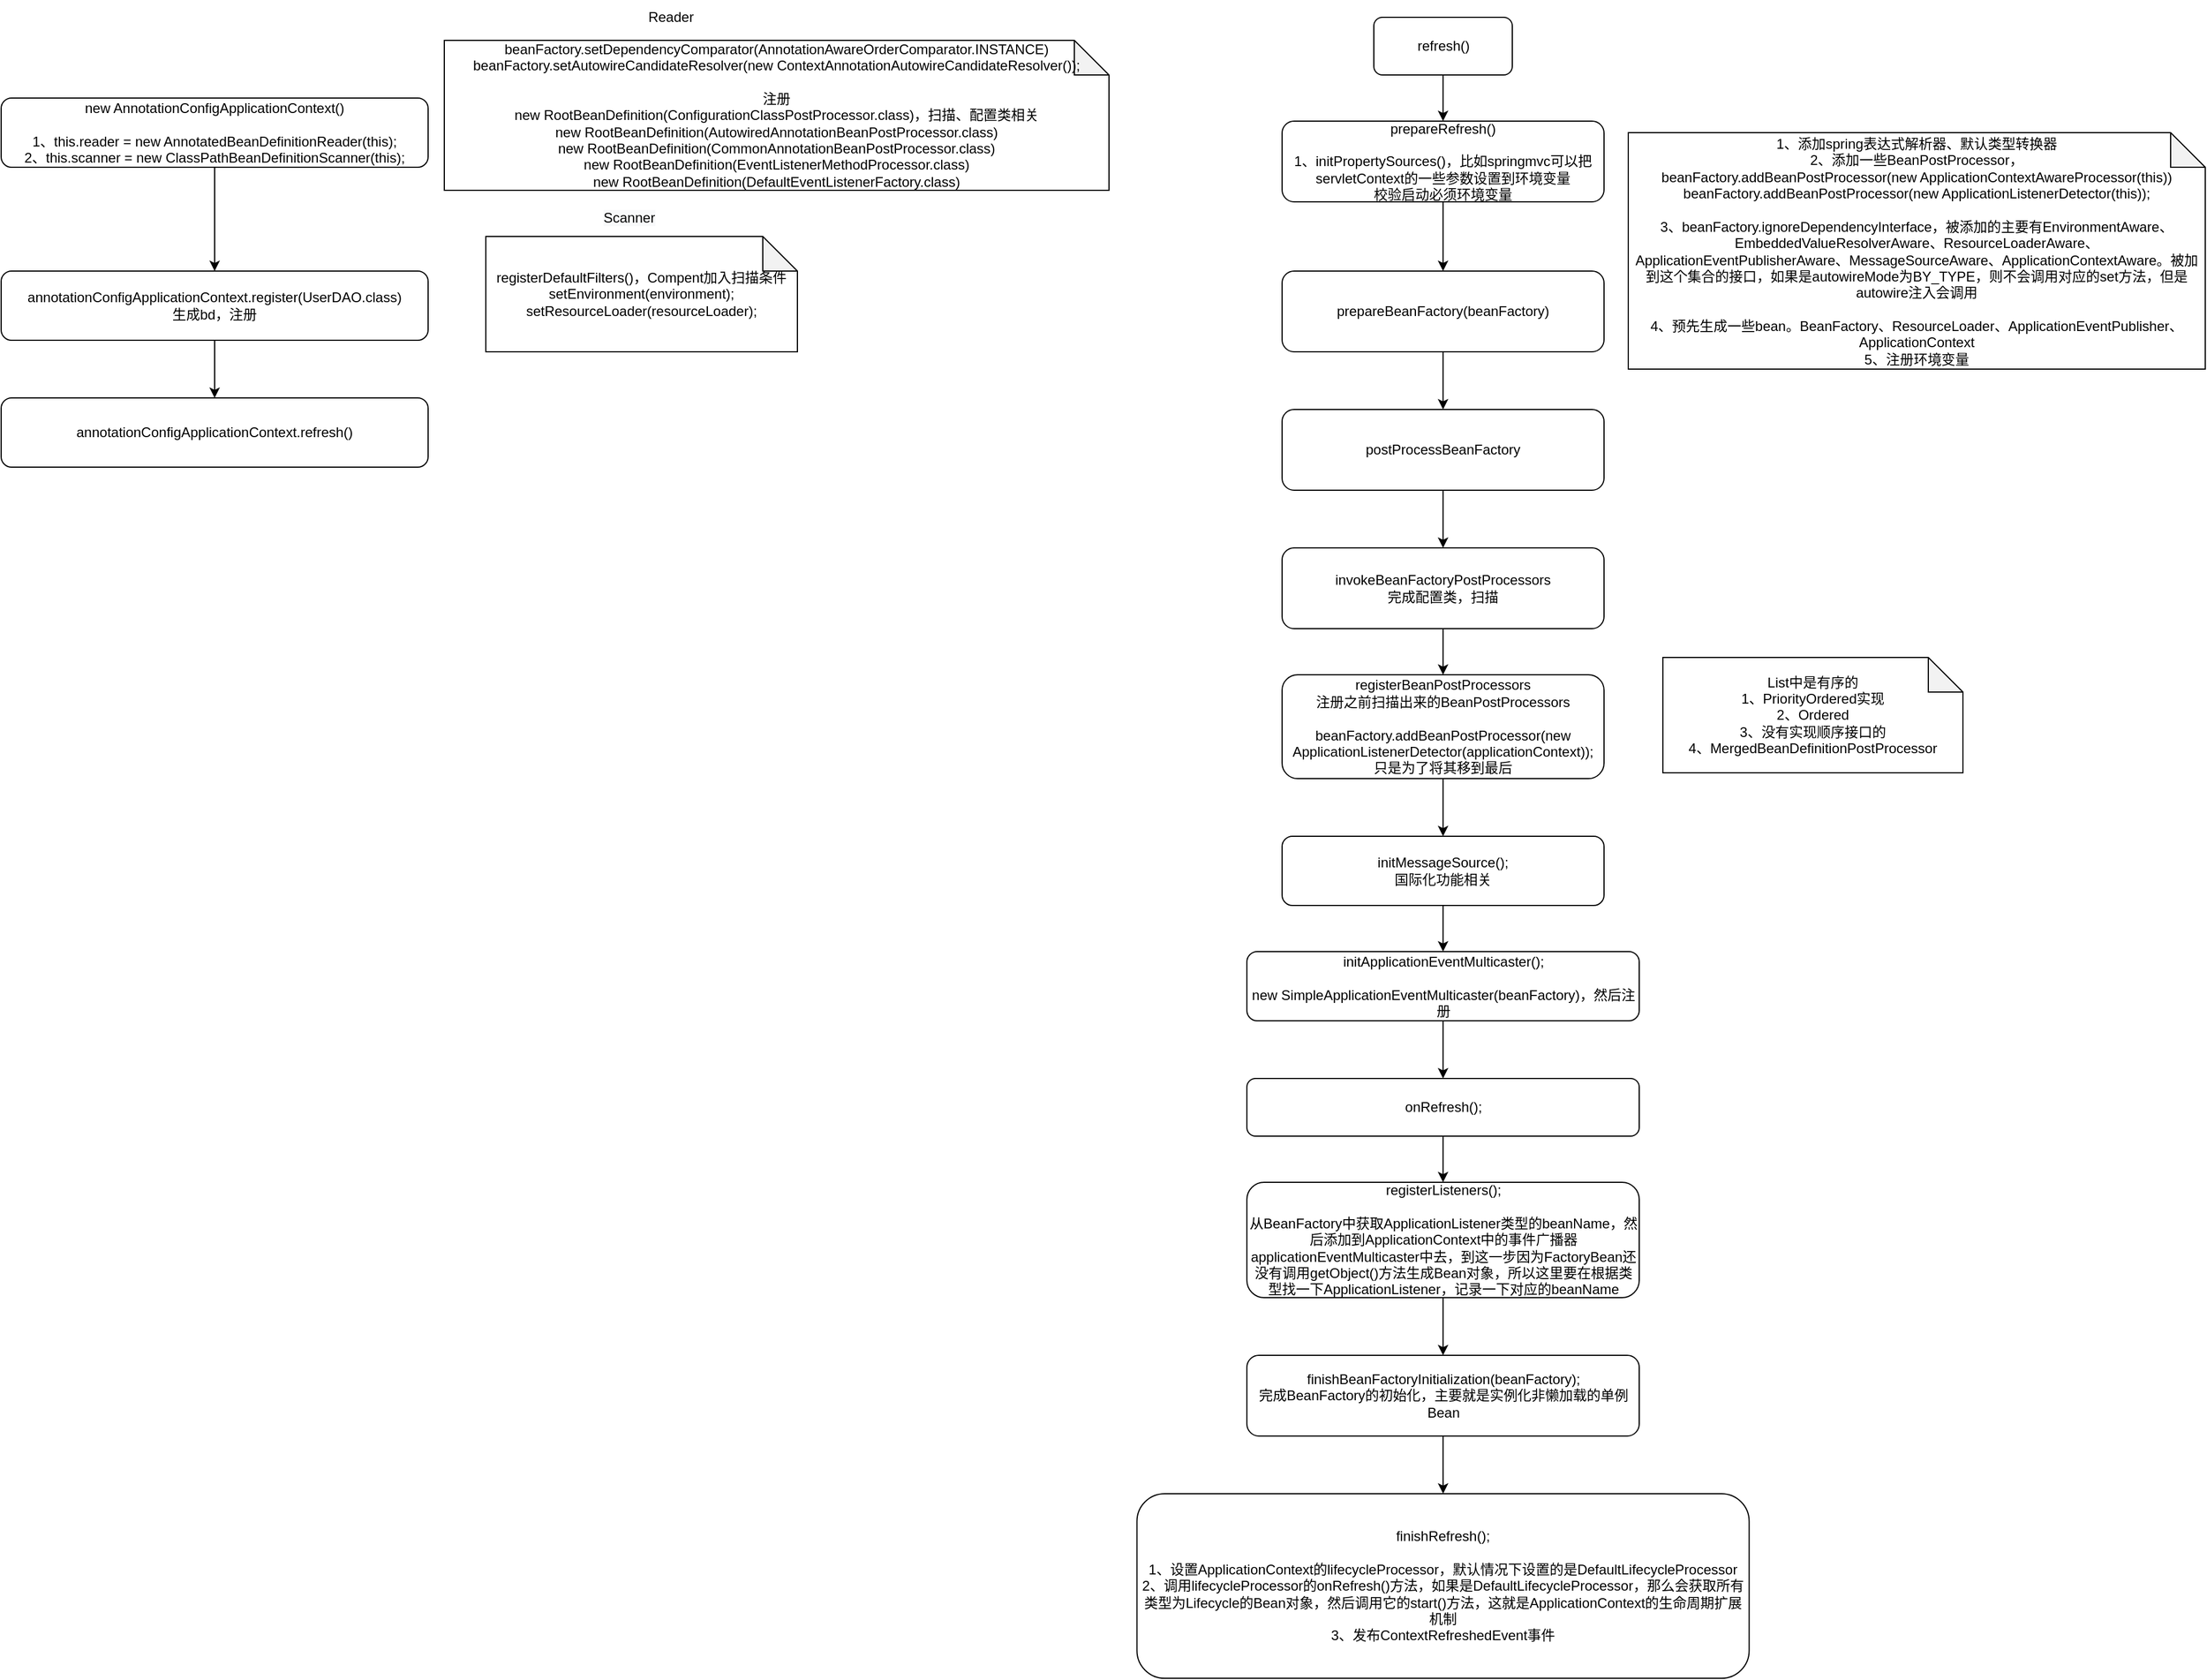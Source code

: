 <mxfile version="20.5.2" type="github">
  <diagram id="VqA4dyujuCNhahoRXD7N" name="第 1 页">
    <mxGraphModel dx="1038" dy="547" grid="1" gridSize="10" guides="1" tooltips="1" connect="1" arrows="1" fold="1" page="1" pageScale="1" pageWidth="827" pageHeight="1169" math="0" shadow="0">
      <root>
        <mxCell id="0" />
        <mxCell id="1" parent="0" />
        <mxCell id="t-EMjiM7KItSmiiItvfQ-8" value="" style="edgeStyle=orthogonalEdgeStyle;rounded=0;orthogonalLoop=1;jettySize=auto;html=1;" edge="1" parent="1" source="t-EMjiM7KItSmiiItvfQ-1" target="t-EMjiM7KItSmiiItvfQ-7">
          <mxGeometry relative="1" as="geometry" />
        </mxCell>
        <mxCell id="t-EMjiM7KItSmiiItvfQ-1" value="new AnnotationConfigApplicationContext()&lt;br&gt;&lt;br&gt;&lt;div&gt;1、this.reader = new AnnotatedBeanDefinitionReader(this);&lt;/div&gt;&lt;div&gt;&lt;span style=&quot;&quot;&gt;&lt;/span&gt;2、this.scanner = new ClassPathBeanDefinitionScanner(this);&lt;/div&gt;" style="rounded=1;whiteSpace=wrap;html=1;" vertex="1" parent="1">
          <mxGeometry x="30" y="90" width="370" height="60" as="geometry" />
        </mxCell>
        <mxCell id="t-EMjiM7KItSmiiItvfQ-2" value="beanFactory.setDependencyComparator(AnnotationAwareOrderComparator.INSTANCE)&lt;br&gt;beanFactory.setAutowireCandidateResolver(new ContextAnnotationAutowireCandidateResolver());&lt;br&gt;&lt;br&gt;注册&lt;br&gt;new RootBeanDefinition(ConfigurationClassPostProcessor.class)，扫描、配置类相关&lt;br&gt;new RootBeanDefinition(AutowiredAnnotationBeanPostProcessor.class)&lt;br&gt;new RootBeanDefinition(CommonAnnotationBeanPostProcessor.class)&lt;br&gt;new RootBeanDefinition(EventListenerMethodProcessor.class)&lt;br&gt;new RootBeanDefinition(DefaultEventListenerFactory.class)" style="shape=note;whiteSpace=wrap;html=1;backgroundOutline=1;darkOpacity=0.05;" vertex="1" parent="1">
          <mxGeometry x="414" y="40" width="576" height="130" as="geometry" />
        </mxCell>
        <mxCell id="t-EMjiM7KItSmiiItvfQ-3" value="Reader" style="text;html=1;align=center;verticalAlign=middle;resizable=0;points=[];autosize=1;strokeColor=none;fillColor=none;" vertex="1" parent="1">
          <mxGeometry x="580" y="5" width="60" height="30" as="geometry" />
        </mxCell>
        <mxCell id="t-EMjiM7KItSmiiItvfQ-4" value="registerDefaultFilters()，Compent加入扫描条件&lt;br&gt;&lt;div&gt;setEnvironment(environment);&lt;/div&gt;&lt;div&gt;&lt;span style=&quot;&quot;&gt;		&lt;/span&gt;setResourceLoader(resourceLoader);&lt;/div&gt;" style="shape=note;whiteSpace=wrap;html=1;backgroundOutline=1;darkOpacity=0.05;" vertex="1" parent="1">
          <mxGeometry x="450" y="210" width="270" height="100" as="geometry" />
        </mxCell>
        <mxCell id="t-EMjiM7KItSmiiItvfQ-6" value="&lt;span style=&quot;color: rgb(0, 0, 0); font-family: Helvetica; font-size: 12px; font-style: normal; font-variant-ligatures: normal; font-variant-caps: normal; font-weight: 400; letter-spacing: normal; orphans: 2; text-align: center; text-indent: 0px; text-transform: none; widows: 2; word-spacing: 0px; -webkit-text-stroke-width: 0px; background-color: rgb(248, 249, 250); text-decoration-thickness: initial; text-decoration-style: initial; text-decoration-color: initial; float: none; display: inline !important;&quot;&gt;Scanner&lt;/span&gt;" style="text;whiteSpace=wrap;html=1;" vertex="1" parent="1">
          <mxGeometry x="550" y="180" width="70" height="40" as="geometry" />
        </mxCell>
        <mxCell id="t-EMjiM7KItSmiiItvfQ-10" value="" style="edgeStyle=orthogonalEdgeStyle;rounded=0;orthogonalLoop=1;jettySize=auto;html=1;" edge="1" parent="1" source="t-EMjiM7KItSmiiItvfQ-7" target="t-EMjiM7KItSmiiItvfQ-9">
          <mxGeometry relative="1" as="geometry" />
        </mxCell>
        <mxCell id="t-EMjiM7KItSmiiItvfQ-7" value="annotationConfigApplicationContext.register(UserDAO.class)&lt;br&gt;生成bd，注册" style="rounded=1;whiteSpace=wrap;html=1;" vertex="1" parent="1">
          <mxGeometry x="30" y="240" width="370" height="60" as="geometry" />
        </mxCell>
        <mxCell id="t-EMjiM7KItSmiiItvfQ-9" value="annotationConfigApplicationContext.refresh()" style="rounded=1;whiteSpace=wrap;html=1;" vertex="1" parent="1">
          <mxGeometry x="30" y="350" width="370" height="60" as="geometry" />
        </mxCell>
        <mxCell id="t-EMjiM7KItSmiiItvfQ-13" value="" style="edgeStyle=orthogonalEdgeStyle;rounded=0;orthogonalLoop=1;jettySize=auto;html=1;" edge="1" parent="1" source="t-EMjiM7KItSmiiItvfQ-11" target="t-EMjiM7KItSmiiItvfQ-12">
          <mxGeometry relative="1" as="geometry" />
        </mxCell>
        <mxCell id="t-EMjiM7KItSmiiItvfQ-11" value="refresh()" style="rounded=1;whiteSpace=wrap;html=1;" vertex="1" parent="1">
          <mxGeometry x="1219.5" y="20" width="120" height="50" as="geometry" />
        </mxCell>
        <mxCell id="t-EMjiM7KItSmiiItvfQ-16" value="" style="edgeStyle=orthogonalEdgeStyle;rounded=0;orthogonalLoop=1;jettySize=auto;html=1;" edge="1" parent="1" source="t-EMjiM7KItSmiiItvfQ-12" target="t-EMjiM7KItSmiiItvfQ-15">
          <mxGeometry relative="1" as="geometry" />
        </mxCell>
        <mxCell id="t-EMjiM7KItSmiiItvfQ-12" value="prepareRefresh()&lt;br&gt;&lt;br&gt;1、initPropertySources()，比如springmvc可以把servletContext的一些参数设置到环境变量&lt;br&gt;校验启动必须环境变量" style="rounded=1;whiteSpace=wrap;html=1;" vertex="1" parent="1">
          <mxGeometry x="1140" y="110" width="279" height="70" as="geometry" />
        </mxCell>
        <mxCell id="t-EMjiM7KItSmiiItvfQ-19" value="" style="edgeStyle=orthogonalEdgeStyle;rounded=0;orthogonalLoop=1;jettySize=auto;html=1;" edge="1" parent="1" source="t-EMjiM7KItSmiiItvfQ-15" target="t-EMjiM7KItSmiiItvfQ-18">
          <mxGeometry relative="1" as="geometry" />
        </mxCell>
        <mxCell id="t-EMjiM7KItSmiiItvfQ-15" value="prepareBeanFactory(beanFactory)" style="rounded=1;whiteSpace=wrap;html=1;" vertex="1" parent="1">
          <mxGeometry x="1140" y="240" width="279" height="70" as="geometry" />
        </mxCell>
        <mxCell id="t-EMjiM7KItSmiiItvfQ-17" value="1、添加spring表达式解析器、默认类型转换器&lt;br&gt;2、添加一些BeanPostProcessor，&lt;br&gt;beanFactory.addBeanPostProcessor(new ApplicationContextAwareProcessor(this))&lt;br&gt;beanFactory.addBeanPostProcessor(new ApplicationListenerDetector(this));&lt;br&gt;&lt;br&gt;3、beanFactory.ignoreDependencyInterface，被添加的主要有EnvironmentAware、EmbeddedValueResolverAware、ResourceLoaderAware、ApplicationEventPublisherAware、MessageSourceAware、ApplicationContextAware。被加到这个集合的接口，如果是autowireMode为BY_TYPE，则不会调用对应的set方法，但是autowire注入会调用&lt;br&gt;&lt;br&gt;4、预先生成一些bean。BeanFactory、ResourceLoader、ApplicationEventPublisher、ApplicationContext&lt;br&gt;5、注册环境变量" style="shape=note;whiteSpace=wrap;html=1;backgroundOutline=1;darkOpacity=0.05;" vertex="1" parent="1">
          <mxGeometry x="1440" y="120" width="500" height="205" as="geometry" />
        </mxCell>
        <mxCell id="t-EMjiM7KItSmiiItvfQ-21" value="" style="edgeStyle=orthogonalEdgeStyle;rounded=0;orthogonalLoop=1;jettySize=auto;html=1;" edge="1" parent="1" source="t-EMjiM7KItSmiiItvfQ-18" target="t-EMjiM7KItSmiiItvfQ-20">
          <mxGeometry relative="1" as="geometry" />
        </mxCell>
        <mxCell id="t-EMjiM7KItSmiiItvfQ-18" value="postProcessBeanFactory" style="rounded=1;whiteSpace=wrap;html=1;" vertex="1" parent="1">
          <mxGeometry x="1140" y="360" width="279" height="70" as="geometry" />
        </mxCell>
        <mxCell id="t-EMjiM7KItSmiiItvfQ-23" value="" style="edgeStyle=orthogonalEdgeStyle;rounded=0;orthogonalLoop=1;jettySize=auto;html=1;" edge="1" parent="1" source="t-EMjiM7KItSmiiItvfQ-20" target="t-EMjiM7KItSmiiItvfQ-22">
          <mxGeometry relative="1" as="geometry" />
        </mxCell>
        <mxCell id="t-EMjiM7KItSmiiItvfQ-20" value="invokeBeanFactoryPostProcessors&lt;br&gt;完成配置类，扫描" style="rounded=1;whiteSpace=wrap;html=1;" vertex="1" parent="1">
          <mxGeometry x="1140" y="480" width="279" height="70" as="geometry" />
        </mxCell>
        <mxCell id="t-EMjiM7KItSmiiItvfQ-26" value="" style="edgeStyle=orthogonalEdgeStyle;rounded=0;orthogonalLoop=1;jettySize=auto;html=1;" edge="1" parent="1" source="t-EMjiM7KItSmiiItvfQ-22" target="t-EMjiM7KItSmiiItvfQ-25">
          <mxGeometry relative="1" as="geometry" />
        </mxCell>
        <mxCell id="t-EMjiM7KItSmiiItvfQ-22" value="registerBeanPostProcessors&lt;br&gt;注册之前扫描出来的BeanPostProcessors&lt;br&gt;&lt;br&gt;beanFactory.addBeanPostProcessor(new ApplicationListenerDetector(applicationContext));&lt;br&gt;只是为了将其移到最后" style="rounded=1;whiteSpace=wrap;html=1;" vertex="1" parent="1">
          <mxGeometry x="1140" y="590" width="279" height="90" as="geometry" />
        </mxCell>
        <mxCell id="t-EMjiM7KItSmiiItvfQ-24" value="List中是有序的&lt;br&gt;1、PriorityOrdered实现&lt;br&gt;2、Ordered&lt;br&gt;3、没有实现顺序接口的&lt;br&gt;4、MergedBeanDefinitionPostProcessor" style="shape=note;whiteSpace=wrap;html=1;backgroundOutline=1;darkOpacity=0.05;" vertex="1" parent="1">
          <mxGeometry x="1470" y="575" width="260" height="100" as="geometry" />
        </mxCell>
        <mxCell id="t-EMjiM7KItSmiiItvfQ-28" value="" style="edgeStyle=orthogonalEdgeStyle;rounded=0;orthogonalLoop=1;jettySize=auto;html=1;" edge="1" parent="1" source="t-EMjiM7KItSmiiItvfQ-25" target="t-EMjiM7KItSmiiItvfQ-27">
          <mxGeometry relative="1" as="geometry" />
        </mxCell>
        <mxCell id="t-EMjiM7KItSmiiItvfQ-25" value="initMessageSource();&lt;br&gt;国际化功能相关" style="rounded=1;whiteSpace=wrap;html=1;" vertex="1" parent="1">
          <mxGeometry x="1140" y="730" width="279" height="60" as="geometry" />
        </mxCell>
        <mxCell id="t-EMjiM7KItSmiiItvfQ-30" value="" style="edgeStyle=orthogonalEdgeStyle;rounded=0;orthogonalLoop=1;jettySize=auto;html=1;" edge="1" parent="1" source="t-EMjiM7KItSmiiItvfQ-27" target="t-EMjiM7KItSmiiItvfQ-29">
          <mxGeometry relative="1" as="geometry" />
        </mxCell>
        <mxCell id="t-EMjiM7KItSmiiItvfQ-27" value="initApplicationEventMulticaster();&lt;br&gt;&lt;br&gt;new SimpleApplicationEventMulticaster(beanFactory)，然后注册" style="rounded=1;whiteSpace=wrap;html=1;" vertex="1" parent="1">
          <mxGeometry x="1109.5" y="830" width="340" height="60" as="geometry" />
        </mxCell>
        <mxCell id="t-EMjiM7KItSmiiItvfQ-32" value="" style="edgeStyle=orthogonalEdgeStyle;rounded=0;orthogonalLoop=1;jettySize=auto;html=1;" edge="1" parent="1" source="t-EMjiM7KItSmiiItvfQ-29" target="t-EMjiM7KItSmiiItvfQ-31">
          <mxGeometry relative="1" as="geometry" />
        </mxCell>
        <mxCell id="t-EMjiM7KItSmiiItvfQ-29" value="onRefresh();" style="rounded=1;whiteSpace=wrap;html=1;" vertex="1" parent="1">
          <mxGeometry x="1109.5" y="940" width="340" height="50" as="geometry" />
        </mxCell>
        <mxCell id="t-EMjiM7KItSmiiItvfQ-34" value="" style="edgeStyle=orthogonalEdgeStyle;rounded=0;orthogonalLoop=1;jettySize=auto;html=1;" edge="1" parent="1" source="t-EMjiM7KItSmiiItvfQ-31" target="t-EMjiM7KItSmiiItvfQ-33">
          <mxGeometry relative="1" as="geometry" />
        </mxCell>
        <mxCell id="t-EMjiM7KItSmiiItvfQ-31" value="registerListeners();&lt;br&gt;&lt;br&gt;从BeanFactory中获取ApplicationListener类型的beanName，然后添加到ApplicationContext中的事件广播器applicationEventMulticaster中去，到这一步因为FactoryBean还没有调用getObject()方法生成Bean对象，所以这里要在根据类型找一下ApplicationListener，记录一下对应的beanName" style="rounded=1;whiteSpace=wrap;html=1;" vertex="1" parent="1">
          <mxGeometry x="1109.5" y="1030" width="340" height="100" as="geometry" />
        </mxCell>
        <mxCell id="t-EMjiM7KItSmiiItvfQ-37" value="" style="edgeStyle=orthogonalEdgeStyle;rounded=0;orthogonalLoop=1;jettySize=auto;html=1;" edge="1" parent="1" source="t-EMjiM7KItSmiiItvfQ-33" target="t-EMjiM7KItSmiiItvfQ-36">
          <mxGeometry relative="1" as="geometry" />
        </mxCell>
        <mxCell id="t-EMjiM7KItSmiiItvfQ-33" value="finishBeanFactoryInitialization(beanFactory);&lt;br&gt;完成BeanFactory的初始化，主要就是实例化非懒加载的单例Bean" style="rounded=1;whiteSpace=wrap;html=1;" vertex="1" parent="1">
          <mxGeometry x="1109.5" y="1180" width="340" height="70" as="geometry" />
        </mxCell>
        <mxCell id="t-EMjiM7KItSmiiItvfQ-36" value="finishRefresh();&lt;br&gt;&lt;br&gt;&lt;div&gt;1、设置ApplicationContext的lifecycleProcessor，默认情况下设置的是DefaultLifecycleProcessor&lt;/div&gt;&lt;div&gt;2、调用lifecycleProcessor的onRefresh()方法，如果是DefaultLifecycleProcessor，那么会获取所有类型为Lifecycle的Bean对象，然后调用它的start()方法，这就是ApplicationContext的生命周期扩展机制&lt;/div&gt;&lt;div&gt;3、发布ContextRefreshedEvent事件&lt;/div&gt;" style="rounded=1;whiteSpace=wrap;html=1;" vertex="1" parent="1">
          <mxGeometry x="1014.25" y="1300" width="530.5" height="160" as="geometry" />
        </mxCell>
      </root>
    </mxGraphModel>
  </diagram>
</mxfile>
